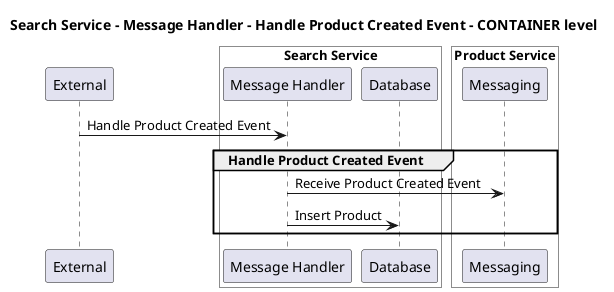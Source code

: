 @startuml

title Search Service - Message Handler - Handle Product Created Event - CONTAINER level

participant "External" as C4InterFlow.SoftwareSystems.ExternalSystem

box "Search Service" #White
    participant "Message Handler" as ECommercePlatform.SoftwareSystems.SearchService.Containers.MessageHandler
    participant "Database" as ECommercePlatform.SoftwareSystems.SearchService.Containers.Database
end box


box "Product Service" #White
    participant "Messaging" as ECommercePlatform.SoftwareSystems.ProductService.Containers.Messaging
end box


C4InterFlow.SoftwareSystems.ExternalSystem -> ECommercePlatform.SoftwareSystems.SearchService.Containers.MessageHandler : Handle Product Created Event
group Handle Product Created Event
ECommercePlatform.SoftwareSystems.SearchService.Containers.MessageHandler -> ECommercePlatform.SoftwareSystems.ProductService.Containers.Messaging : Receive Product Created Event
ECommercePlatform.SoftwareSystems.SearchService.Containers.MessageHandler -> ECommercePlatform.SoftwareSystems.SearchService.Containers.Database : Insert Product
end


@enduml
